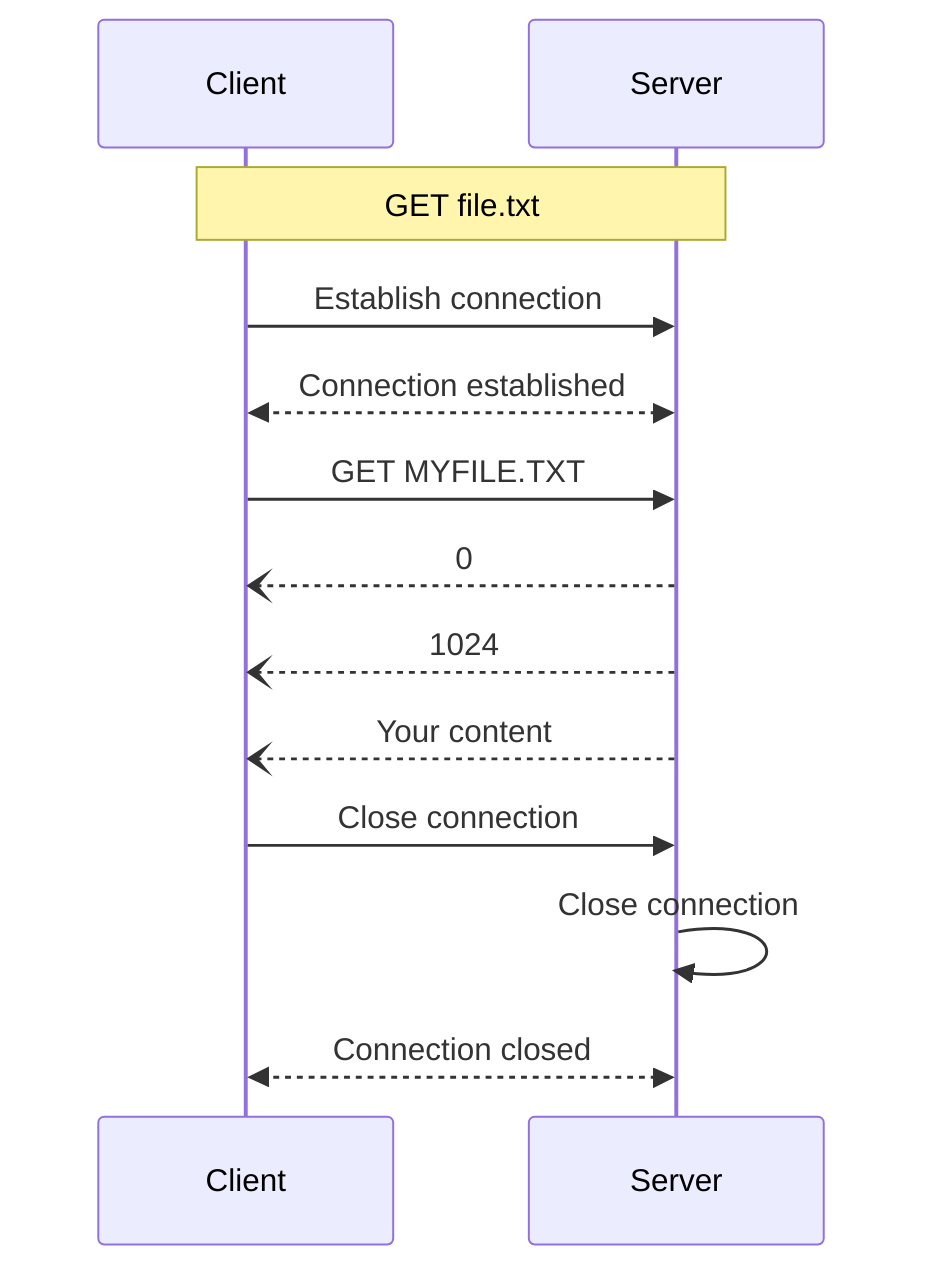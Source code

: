 sequenceDiagram
    participant Client
    participant Server

    %% Initialisation
    Note over Client,Server: GET file.txt
    Client->>Server: Establish connection
    Server<<-->>Client: Connection established
    Client->>Server: GET MYFILE.TXT
    Server--)Client: 0
    Server--)Client: 1024
    Server--)Client: Your content
    Client->>Server: Close connection
    Server->>Server: Close connection
    Server<<-->>Client: Connection closed